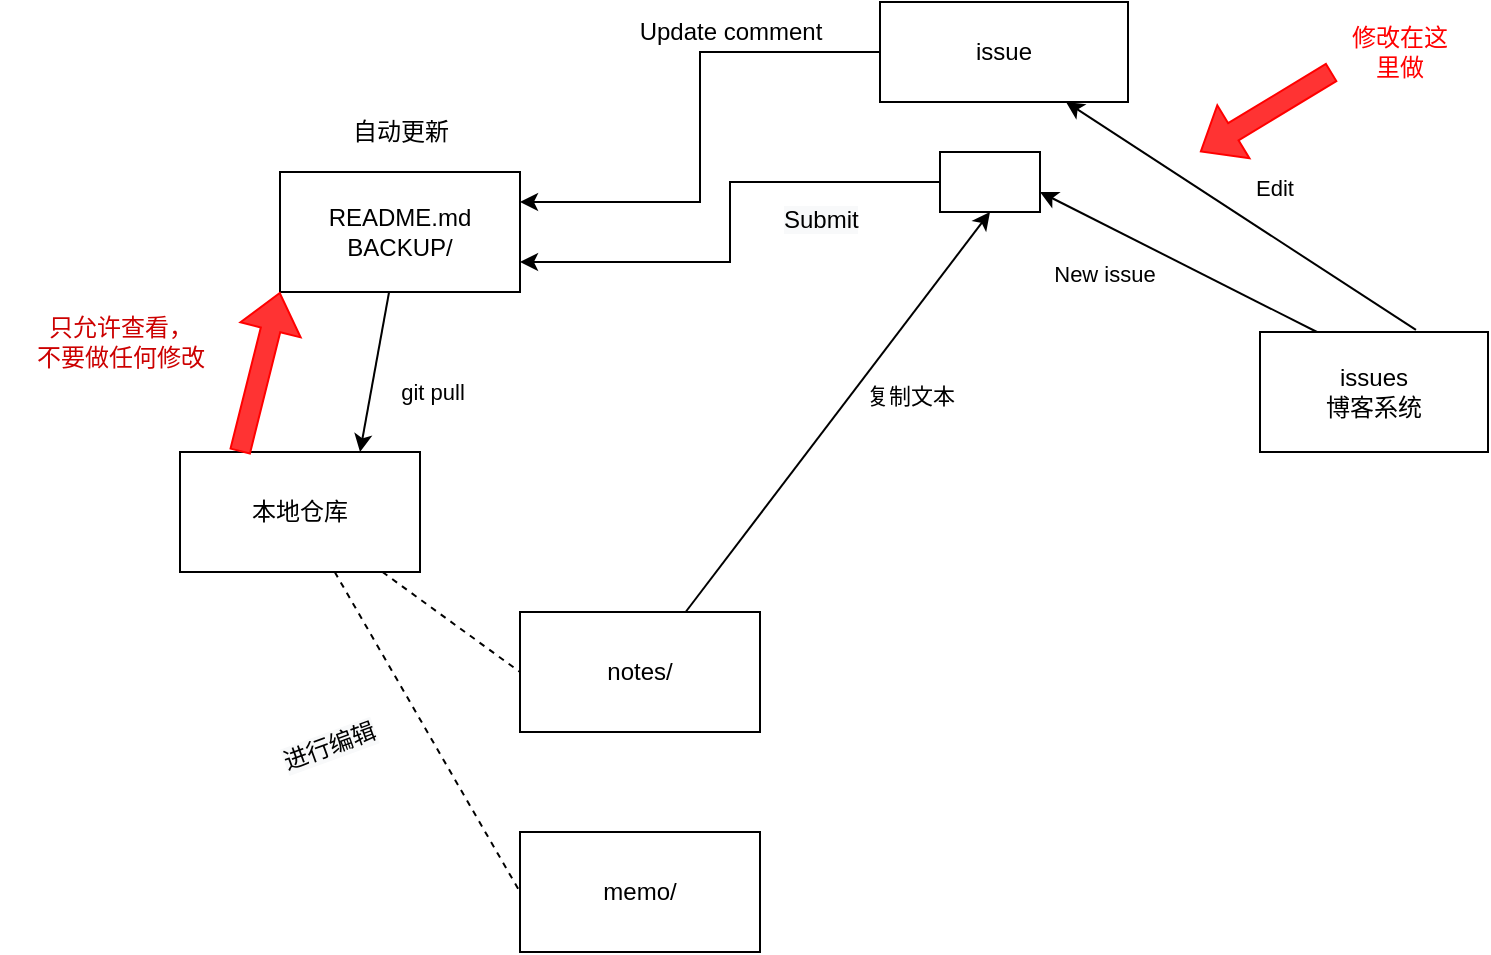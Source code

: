 <mxfile version="20.4.0" type="github">
  <diagram id="ESKE3N42Jzaox3A3jjUA" name="第 1 页">
    <mxGraphModel dx="760" dy="587" grid="1" gridSize="10" guides="1" tooltips="1" connect="1" arrows="1" fold="1" page="1" pageScale="1" pageWidth="827" pageHeight="1169" math="0" shadow="0">
      <root>
        <mxCell id="0" />
        <mxCell id="1" parent="0" />
        <mxCell id="GZxJXMN6P8nNysZ949tR-1" value="issues&lt;br&gt;博客系统" style="rounded=0;whiteSpace=wrap;html=1;" parent="1" vertex="1">
          <mxGeometry x="640" y="210" width="114" height="60" as="geometry" />
        </mxCell>
        <mxCell id="GZxJXMN6P8nNysZ949tR-11" style="rounded=0;orthogonalLoop=1;jettySize=auto;html=1;entryX=0.75;entryY=0;entryDx=0;entryDy=0;" parent="1" source="GZxJXMN6P8nNysZ949tR-2" target="GZxJXMN6P8nNysZ949tR-8" edge="1">
          <mxGeometry relative="1" as="geometry" />
        </mxCell>
        <mxCell id="GZxJXMN6P8nNysZ949tR-13" value="git pull" style="edgeLabel;html=1;align=center;verticalAlign=middle;resizable=0;points=[];" parent="GZxJXMN6P8nNysZ949tR-11" vertex="1" connectable="0">
          <mxGeometry x="0.017" y="1" relative="1" as="geometry">
            <mxPoint x="28" y="9" as="offset" />
          </mxGeometry>
        </mxCell>
        <mxCell id="GZxJXMN6P8nNysZ949tR-2" value="README.md&lt;br&gt;BACKUP/" style="rounded=0;whiteSpace=wrap;html=1;" parent="1" vertex="1">
          <mxGeometry x="150" y="130" width="120" height="60" as="geometry" />
        </mxCell>
        <mxCell id="GZxJXMN6P8nNysZ949tR-4" value="" style="endArrow=classic;html=1;rounded=0;exitX=0.25;exitY=0;exitDx=0;exitDy=0;entryX=1;entryY=0.667;entryDx=0;entryDy=0;entryPerimeter=0;" parent="1" source="GZxJXMN6P8nNysZ949tR-1" target="jdS_ejBmWr8-9uA39pnz-7" edge="1">
          <mxGeometry width="50" height="50" relative="1" as="geometry">
            <mxPoint x="550" y="210" as="sourcePoint" />
            <mxPoint x="530" y="140" as="targetPoint" />
          </mxGeometry>
        </mxCell>
        <mxCell id="GZxJXMN6P8nNysZ949tR-5" value="New issue" style="edgeLabel;html=1;align=center;verticalAlign=middle;resizable=0;points=[];" parent="GZxJXMN6P8nNysZ949tR-4" vertex="1" connectable="0">
          <mxGeometry x="0.14" y="-4" relative="1" as="geometry">
            <mxPoint x="-30" y="14" as="offset" />
          </mxGeometry>
        </mxCell>
        <mxCell id="GZxJXMN6P8nNysZ949tR-6" value="" style="endArrow=classic;html=1;rounded=0;entryX=0.75;entryY=1;entryDx=0;entryDy=0;exitX=0.684;exitY=-0.017;exitDx=0;exitDy=0;exitPerimeter=0;" parent="1" source="GZxJXMN6P8nNysZ949tR-1" target="3UUjiXpTxakYdHCo0_0l-3" edge="1">
          <mxGeometry width="50" height="50" relative="1" as="geometry">
            <mxPoint x="660.5" y="210" as="sourcePoint" />
            <mxPoint x="660" y="110" as="targetPoint" />
          </mxGeometry>
        </mxCell>
        <mxCell id="GZxJXMN6P8nNysZ949tR-7" value="Edit" style="edgeLabel;html=1;align=center;verticalAlign=middle;resizable=0;points=[];" parent="GZxJXMN6P8nNysZ949tR-6" vertex="1" connectable="0">
          <mxGeometry x="0.14" y="-4" relative="1" as="geometry">
            <mxPoint x="26" y="-3" as="offset" />
          </mxGeometry>
        </mxCell>
        <mxCell id="GZxJXMN6P8nNysZ949tR-22" style="edgeStyle=none;rounded=0;orthogonalLoop=1;jettySize=auto;html=1;entryX=0;entryY=0.5;entryDx=0;entryDy=0;endArrow=none;endFill=0;dashed=1;" parent="1" source="GZxJXMN6P8nNysZ949tR-8" target="GZxJXMN6P8nNysZ949tR-21" edge="1">
          <mxGeometry relative="1" as="geometry" />
        </mxCell>
        <mxCell id="GZxJXMN6P8nNysZ949tR-25" style="edgeStyle=none;rounded=0;orthogonalLoop=1;jettySize=auto;html=1;entryX=0;entryY=0.5;entryDx=0;entryDy=0;dashed=1;startArrow=none;startFill=0;endArrow=none;endFill=0;" parent="1" source="GZxJXMN6P8nNysZ949tR-8" target="GZxJXMN6P8nNysZ949tR-24" edge="1">
          <mxGeometry relative="1" as="geometry" />
        </mxCell>
        <mxCell id="GZxJXMN6P8nNysZ949tR-8" value="本地仓库" style="rounded=0;whiteSpace=wrap;html=1;" parent="1" vertex="1">
          <mxGeometry x="100" y="270" width="120" height="60" as="geometry" />
        </mxCell>
        <mxCell id="GZxJXMN6P8nNysZ949tR-23" value="复制文本" style="edgeStyle=none;rounded=0;orthogonalLoop=1;jettySize=auto;html=1;entryX=0.5;entryY=1;entryDx=0;entryDy=0;" parent="1" source="GZxJXMN6P8nNysZ949tR-21" edge="1" target="jdS_ejBmWr8-9uA39pnz-7">
          <mxGeometry x="0.228" y="-24" relative="1" as="geometry">
            <mxPoint x="490" y="150" as="targetPoint" />
            <mxPoint as="offset" />
          </mxGeometry>
        </mxCell>
        <mxCell id="GZxJXMN6P8nNysZ949tR-21" value="notes/" style="rounded=0;whiteSpace=wrap;html=1;" parent="1" vertex="1">
          <mxGeometry x="270" y="350" width="120" height="60" as="geometry" />
        </mxCell>
        <mxCell id="GZxJXMN6P8nNysZ949tR-24" value="memo/" style="rounded=0;whiteSpace=wrap;html=1;" parent="1" vertex="1">
          <mxGeometry x="270" y="460" width="120" height="60" as="geometry" />
        </mxCell>
        <mxCell id="GZxJXMN6P8nNysZ949tR-28" value="" style="shape=flexArrow;endArrow=classic;html=1;rounded=0;strokeColor=#FF0000;fillColor=#FF3333;exitX=0.25;exitY=0;exitDx=0;exitDy=0;entryX=0;entryY=1;entryDx=0;entryDy=0;endSize=6;startSize=2;sketch=0;startArrow=none;startFill=0;" parent="1" edge="1" target="GZxJXMN6P8nNysZ949tR-2" source="GZxJXMN6P8nNysZ949tR-8">
          <mxGeometry width="50" height="50" relative="1" as="geometry">
            <mxPoint x="280" y="70" as="sourcePoint" />
            <mxPoint x="230" y="130" as="targetPoint" />
          </mxGeometry>
        </mxCell>
        <mxCell id="GZxJXMN6P8nNysZ949tR-29" value="只允许查看，&lt;br&gt;不要做任何修改" style="text;html=1;align=center;verticalAlign=middle;resizable=0;points=[];autosize=1;strokeColor=none;fillColor=none;fontColor=#CC0000;" parent="1" vertex="1">
          <mxGeometry x="10" y="190" width="120" height="50" as="geometry" />
        </mxCell>
        <mxCell id="GZxJXMN6P8nNysZ949tR-30" value="&lt;meta charset=&quot;utf-8&quot;&gt;&lt;span style=&quot;color: rgb(0, 0, 0); font-family: Helvetica; font-size: 12px; font-style: normal; font-variant-ligatures: normal; font-variant-caps: normal; font-weight: 400; letter-spacing: normal; orphans: 2; text-align: center; text-indent: 0px; text-transform: none; widows: 2; word-spacing: 0px; -webkit-text-stroke-width: 0px; background-color: rgb(248, 249, 250); text-decoration-thickness: initial; text-decoration-style: initial; text-decoration-color: initial; float: none; display: inline !important;&quot;&gt;进行编辑&lt;/span&gt;" style="text;whiteSpace=wrap;html=1;fontColor=#CC0000;rotation=-20;" parent="1" vertex="1">
          <mxGeometry x="150" y="400" width="69.83" height="40" as="geometry" />
        </mxCell>
        <mxCell id="jdS_ejBmWr8-9uA39pnz-10" style="edgeStyle=orthogonalEdgeStyle;rounded=0;sketch=0;orthogonalLoop=1;jettySize=auto;html=1;exitX=0;exitY=0.5;exitDx=0;exitDy=0;entryX=1;entryY=0.25;entryDx=0;entryDy=0;fontColor=#000000;startArrow=none;startFill=0;startSize=2;endSize=6;" edge="1" parent="1" source="3UUjiXpTxakYdHCo0_0l-3" target="GZxJXMN6P8nNysZ949tR-2">
          <mxGeometry relative="1" as="geometry" />
        </mxCell>
        <mxCell id="3UUjiXpTxakYdHCo0_0l-3" value="issue" style="rounded=0;whiteSpace=wrap;html=1;" parent="1" vertex="1">
          <mxGeometry x="450" y="45" width="124" height="50" as="geometry" />
        </mxCell>
        <mxCell id="jdS_ejBmWr8-9uA39pnz-1" value="" style="shape=flexArrow;endArrow=classic;html=1;rounded=0;strokeColor=#FF0000;fillColor=#FF3333;entryX=0;entryY=1;entryDx=0;entryDy=0;endSize=6;startSize=2;sketch=0;startArrow=none;startFill=0;" edge="1" parent="1">
          <mxGeometry width="50" height="50" relative="1" as="geometry">
            <mxPoint x="676" y="80" as="sourcePoint" />
            <mxPoint x="610" y="120" as="targetPoint" />
          </mxGeometry>
        </mxCell>
        <mxCell id="jdS_ejBmWr8-9uA39pnz-3" value="修改在这里做" style="text;html=1;strokeColor=none;fillColor=none;align=center;verticalAlign=middle;whiteSpace=wrap;rounded=0;fontColor=#FF0000;" vertex="1" parent="1">
          <mxGeometry x="680" y="55" width="60" height="30" as="geometry" />
        </mxCell>
        <mxCell id="jdS_ejBmWr8-9uA39pnz-4" value="&lt;font color=&quot;#000000&quot;&gt;Update comment&lt;br&gt;&lt;/font&gt;" style="text;html=1;align=center;verticalAlign=middle;resizable=0;points=[];autosize=1;strokeColor=none;fillColor=none;fontColor=#FF0000;" vertex="1" parent="1">
          <mxGeometry x="310" y="45" width="130" height="30" as="geometry" />
        </mxCell>
        <mxCell id="jdS_ejBmWr8-9uA39pnz-5" value="&lt;span style=&quot;color: rgb(0, 0, 0); font-family: Helvetica; font-size: 12px; font-style: normal; font-variant-ligatures: normal; font-variant-caps: normal; font-weight: 400; letter-spacing: normal; orphans: 2; text-align: center; text-indent: 0px; text-transform: none; widows: 2; word-spacing: 0px; -webkit-text-stroke-width: 0px; background-color: rgb(248, 249, 250); text-decoration-thickness: initial; text-decoration-style: initial; text-decoration-color: initial; float: none; display: inline !important;&quot;&gt;Submit&lt;/span&gt;" style="text;whiteSpace=wrap;html=1;fontColor=#000000;" vertex="1" parent="1">
          <mxGeometry x="400" y="140" width="50" height="30" as="geometry" />
        </mxCell>
        <mxCell id="jdS_ejBmWr8-9uA39pnz-9" style="edgeStyle=orthogonalEdgeStyle;rounded=0;sketch=0;orthogonalLoop=1;jettySize=auto;html=1;fontColor=#000000;startArrow=none;startFill=0;startSize=2;endSize=6;entryX=1;entryY=0.75;entryDx=0;entryDy=0;" edge="1" parent="1" source="jdS_ejBmWr8-9uA39pnz-7" target="GZxJXMN6P8nNysZ949tR-2">
          <mxGeometry relative="1" as="geometry">
            <mxPoint x="370" y="180" as="targetPoint" />
          </mxGeometry>
        </mxCell>
        <mxCell id="jdS_ejBmWr8-9uA39pnz-7" value="" style="whiteSpace=wrap;html=1;fontColor=#000000;" vertex="1" parent="1">
          <mxGeometry x="480" y="120" width="50" height="30" as="geometry" />
        </mxCell>
        <mxCell id="jdS_ejBmWr8-9uA39pnz-11" value="自动更新" style="text;html=1;align=center;verticalAlign=middle;resizable=0;points=[];autosize=1;strokeColor=none;fillColor=none;fontColor=#000000;" vertex="1" parent="1">
          <mxGeometry x="170" y="95" width="80" height="30" as="geometry" />
        </mxCell>
      </root>
    </mxGraphModel>
  </diagram>
</mxfile>
